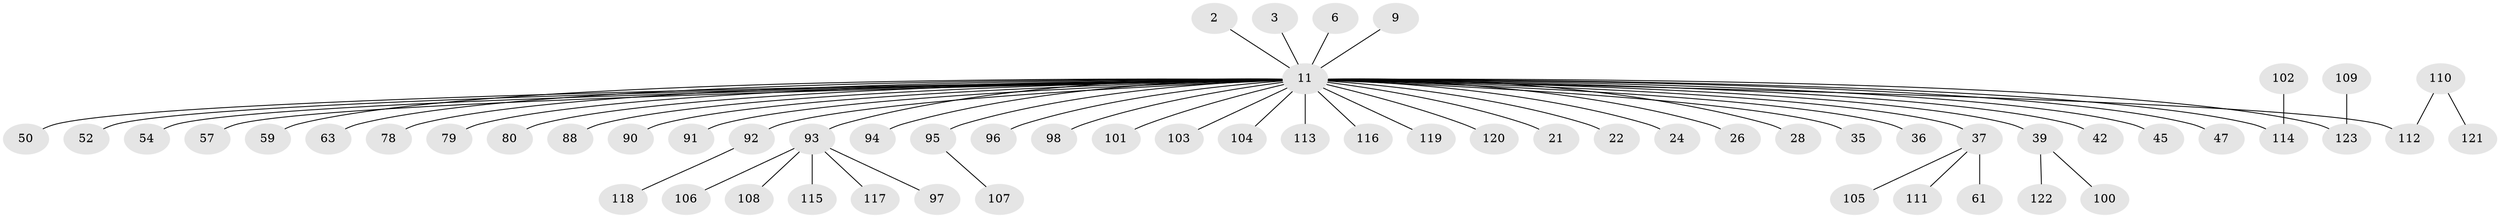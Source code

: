 // original degree distribution, {41: 0.008130081300813009, 1: 0.6341463414634146, 5: 0.04878048780487805, 2: 0.2032520325203252, 6: 0.016260162601626018, 9: 0.008130081300813009, 4: 0.016260162601626018, 3: 0.06504065040650407}
// Generated by graph-tools (version 1.1) at 2025/47/03/09/25 04:47:33]
// undirected, 61 vertices, 60 edges
graph export_dot {
graph [start="1"]
  node [color=gray90,style=filled];
  2;
  3;
  6;
  9;
  11 [super="+7+1"];
  21;
  22;
  24;
  26 [super="+8"];
  28;
  35 [super="+10"];
  36;
  37 [super="+4"];
  39 [super="+14"];
  42;
  45 [super="+27"];
  47;
  50;
  52 [super="+18"];
  54;
  57;
  59;
  61;
  63;
  78;
  79;
  80;
  88 [super="+76"];
  90;
  91;
  92;
  93 [super="+74+62+65+85+87"];
  94 [super="+83"];
  95 [super="+29"];
  96 [super="+48+71+72"];
  97;
  98;
  100 [super="+56+77"];
  101;
  102;
  103 [super="+41"];
  104;
  105 [super="+86"];
  106;
  107;
  108;
  109;
  110;
  111;
  112 [super="+43+53+55+68+99+84"];
  113 [super="+49"];
  114 [super="+89"];
  115;
  116 [super="+82"];
  117;
  118;
  119;
  120;
  121;
  122;
  123 [super="+73+81"];
  2 -- 11;
  3 -- 11;
  6 -- 11;
  9 -- 11;
  11 -- 28;
  11 -- 39 [weight=3];
  11 -- 57;
  11 -- 91;
  11 -- 47;
  11 -- 21;
  11 -- 22;
  11 -- 24;
  11 -- 36;
  11 -- 37 [weight=2];
  11 -- 42;
  11 -- 50;
  11 -- 54;
  11 -- 59;
  11 -- 63;
  11 -- 78;
  11 -- 79;
  11 -- 80;
  11 -- 90;
  11 -- 92;
  11 -- 98;
  11 -- 101;
  11 -- 104;
  11 -- 119;
  11 -- 120;
  11 -- 112;
  11 -- 26;
  11 -- 35;
  11 -- 52;
  11 -- 45;
  11 -- 95;
  11 -- 103;
  11 -- 96;
  11 -- 113;
  11 -- 93;
  11 -- 114;
  11 -- 123;
  11 -- 88;
  11 -- 116;
  11 -- 94;
  37 -- 61;
  37 -- 111;
  37 -- 105;
  39 -- 122;
  39 -- 100;
  92 -- 118;
  93 -- 106;
  93 -- 97;
  93 -- 108;
  93 -- 115;
  93 -- 117;
  95 -- 107;
  102 -- 114;
  109 -- 123;
  110 -- 121;
  110 -- 112;
}
